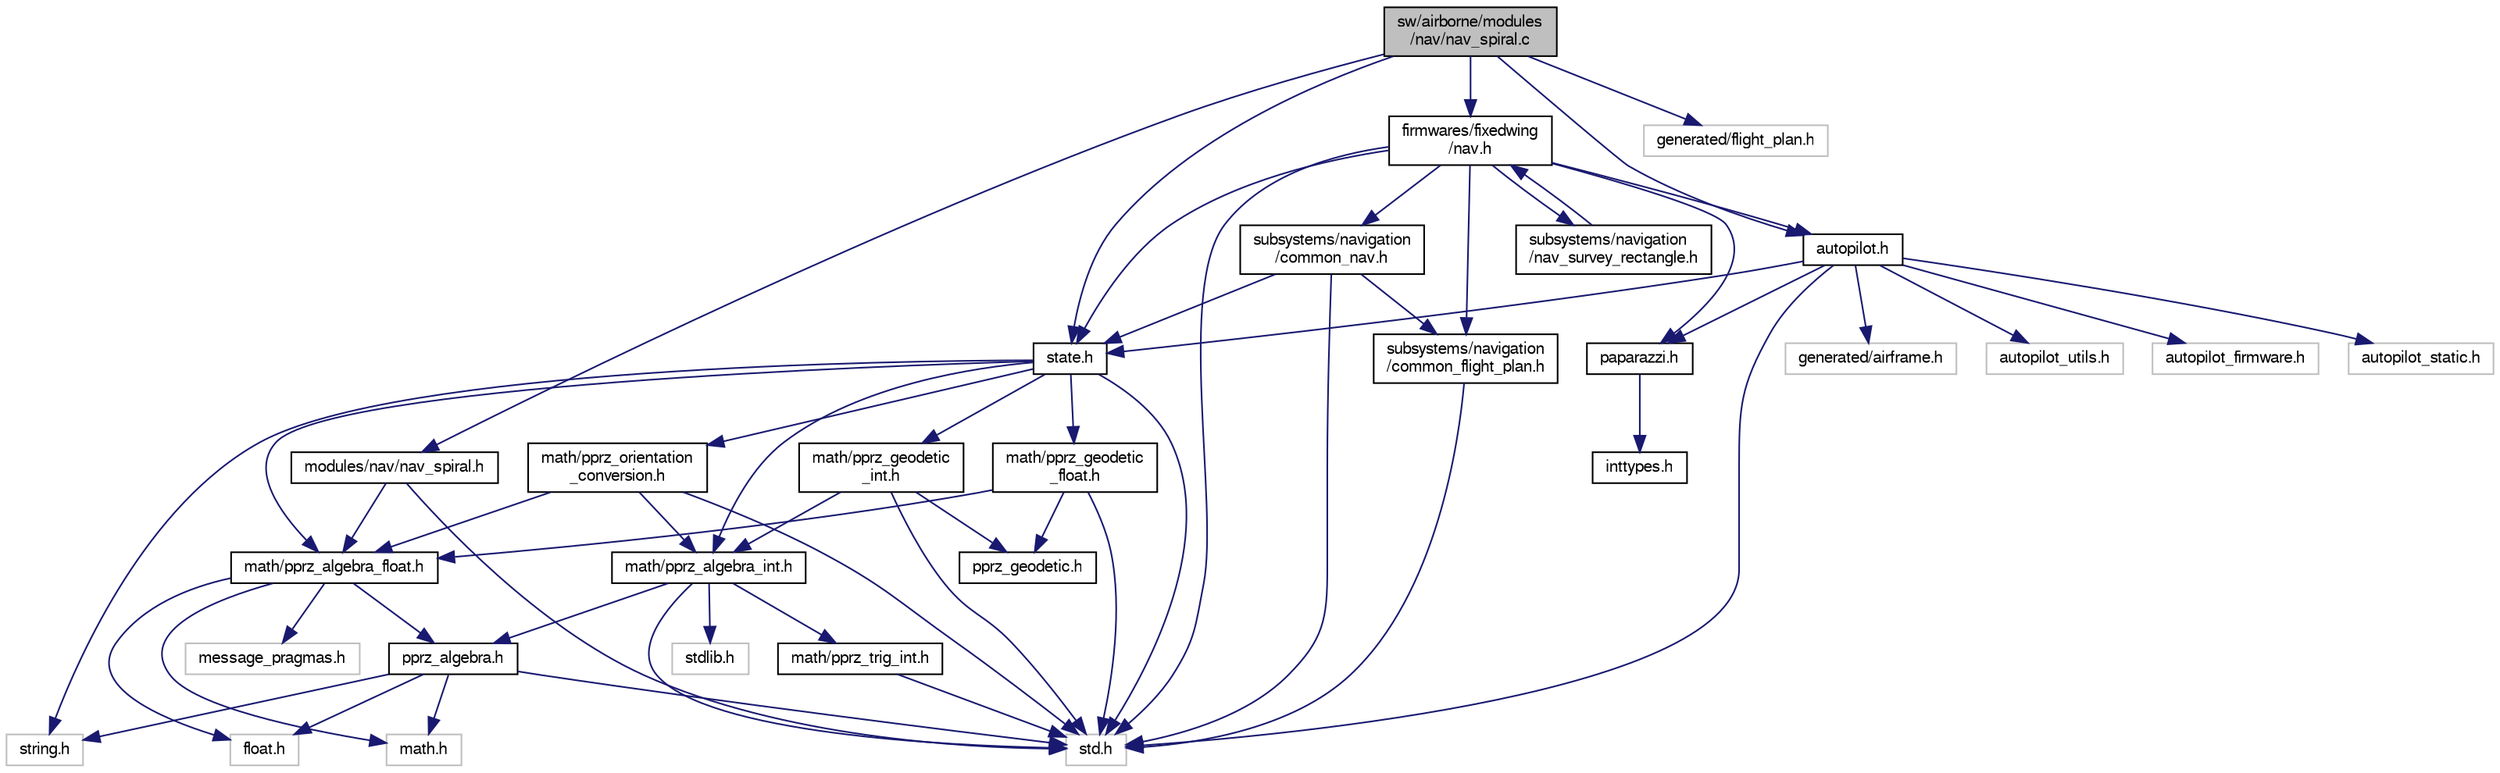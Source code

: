 digraph "sw/airborne/modules/nav/nav_spiral.c"
{
  edge [fontname="FreeSans",fontsize="10",labelfontname="FreeSans",labelfontsize="10"];
  node [fontname="FreeSans",fontsize="10",shape=record];
  Node1 [label="sw/airborne/modules\l/nav/nav_spiral.c",height=0.2,width=0.4,color="black", fillcolor="grey75", style="filled", fontcolor="black"];
  Node1 -> Node2 [color="midnightblue",fontsize="10",style="solid",fontname="FreeSans"];
  Node2 [label="modules/nav/nav_spiral.h",height=0.2,width=0.4,color="black", fillcolor="white", style="filled",URL="$nav__spiral_8h.html",tooltip="Fixedwing navigation in a spiral/helix. "];
  Node2 -> Node3 [color="midnightblue",fontsize="10",style="solid",fontname="FreeSans"];
  Node3 [label="std.h",height=0.2,width=0.4,color="grey75", fillcolor="white", style="filled"];
  Node2 -> Node4 [color="midnightblue",fontsize="10",style="solid",fontname="FreeSans"];
  Node4 [label="math/pprz_algebra_float.h",height=0.2,width=0.4,color="black", fillcolor="white", style="filled",URL="$pprz__algebra__float_8h.html",tooltip="Paparazzi floating point algebra. "];
  Node4 -> Node5 [color="midnightblue",fontsize="10",style="solid",fontname="FreeSans"];
  Node5 [label="pprz_algebra.h",height=0.2,width=0.4,color="black", fillcolor="white", style="filled",URL="$pprz__algebra_8h.html",tooltip="Paparazzi generic algebra macros. "];
  Node5 -> Node6 [color="midnightblue",fontsize="10",style="solid",fontname="FreeSans"];
  Node6 [label="float.h",height=0.2,width=0.4,color="grey75", fillcolor="white", style="filled"];
  Node5 -> Node7 [color="midnightblue",fontsize="10",style="solid",fontname="FreeSans"];
  Node7 [label="string.h",height=0.2,width=0.4,color="grey75", fillcolor="white", style="filled"];
  Node5 -> Node3 [color="midnightblue",fontsize="10",style="solid",fontname="FreeSans"];
  Node5 -> Node8 [color="midnightblue",fontsize="10",style="solid",fontname="FreeSans"];
  Node8 [label="math.h",height=0.2,width=0.4,color="grey75", fillcolor="white", style="filled"];
  Node4 -> Node9 [color="midnightblue",fontsize="10",style="solid",fontname="FreeSans"];
  Node9 [label="message_pragmas.h",height=0.2,width=0.4,color="grey75", fillcolor="white", style="filled"];
  Node4 -> Node8 [color="midnightblue",fontsize="10",style="solid",fontname="FreeSans"];
  Node4 -> Node6 [color="midnightblue",fontsize="10",style="solid",fontname="FreeSans"];
  Node1 -> Node10 [color="midnightblue",fontsize="10",style="solid",fontname="FreeSans"];
  Node10 [label="firmwares/fixedwing\l/nav.h",height=0.2,width=0.4,color="black", fillcolor="white", style="filled",URL="$nav_8h.html",tooltip="Fixedwing Navigation library. "];
  Node10 -> Node3 [color="midnightblue",fontsize="10",style="solid",fontname="FreeSans"];
  Node10 -> Node11 [color="midnightblue",fontsize="10",style="solid",fontname="FreeSans"];
  Node11 [label="paparazzi.h",height=0.2,width=0.4,color="black", fillcolor="white", style="filled",URL="$paparazzi_8h.html"];
  Node11 -> Node12 [color="midnightblue",fontsize="10",style="solid",fontname="FreeSans"];
  Node12 [label="inttypes.h",height=0.2,width=0.4,color="black", fillcolor="white", style="filled",URL="$inttypes_8h.html"];
  Node10 -> Node13 [color="midnightblue",fontsize="10",style="solid",fontname="FreeSans"];
  Node13 [label="state.h",height=0.2,width=0.4,color="black", fillcolor="white", style="filled",URL="$state_8h.html",tooltip="API to get/set the generic vehicle states. "];
  Node13 -> Node14 [color="midnightblue",fontsize="10",style="solid",fontname="FreeSans"];
  Node14 [label="math/pprz_algebra_int.h",height=0.2,width=0.4,color="black", fillcolor="white", style="filled",URL="$pprz__algebra__int_8h.html",tooltip="Paparazzi fixed point algebra. "];
  Node14 -> Node3 [color="midnightblue",fontsize="10",style="solid",fontname="FreeSans"];
  Node14 -> Node5 [color="midnightblue",fontsize="10",style="solid",fontname="FreeSans"];
  Node14 -> Node15 [color="midnightblue",fontsize="10",style="solid",fontname="FreeSans"];
  Node15 [label="math/pprz_trig_int.h",height=0.2,width=0.4,color="black", fillcolor="white", style="filled",URL="$pprz__trig__int_8h.html",tooltip="Paparazzi fixed point trig functions. "];
  Node15 -> Node3 [color="midnightblue",fontsize="10",style="solid",fontname="FreeSans"];
  Node14 -> Node16 [color="midnightblue",fontsize="10",style="solid",fontname="FreeSans"];
  Node16 [label="stdlib.h",height=0.2,width=0.4,color="grey75", fillcolor="white", style="filled"];
  Node13 -> Node4 [color="midnightblue",fontsize="10",style="solid",fontname="FreeSans"];
  Node13 -> Node17 [color="midnightblue",fontsize="10",style="solid",fontname="FreeSans"];
  Node17 [label="math/pprz_geodetic\l_int.h",height=0.2,width=0.4,color="black", fillcolor="white", style="filled",URL="$pprz__geodetic__int_8h.html",tooltip="Paparazzi fixed point math for geodetic calculations. "];
  Node17 -> Node18 [color="midnightblue",fontsize="10",style="solid",fontname="FreeSans"];
  Node18 [label="pprz_geodetic.h",height=0.2,width=0.4,color="black", fillcolor="white", style="filled",URL="$pprz__geodetic_8h.html",tooltip="Paparazzi generic macros for geodetic calculations. "];
  Node17 -> Node3 [color="midnightblue",fontsize="10",style="solid",fontname="FreeSans"];
  Node17 -> Node14 [color="midnightblue",fontsize="10",style="solid",fontname="FreeSans"];
  Node13 -> Node19 [color="midnightblue",fontsize="10",style="solid",fontname="FreeSans"];
  Node19 [label="math/pprz_geodetic\l_float.h",height=0.2,width=0.4,color="black", fillcolor="white", style="filled",URL="$pprz__geodetic__float_8h.html",tooltip="Paparazzi floating point math for geodetic calculations. "];
  Node19 -> Node18 [color="midnightblue",fontsize="10",style="solid",fontname="FreeSans"];
  Node19 -> Node4 [color="midnightblue",fontsize="10",style="solid",fontname="FreeSans"];
  Node19 -> Node3 [color="midnightblue",fontsize="10",style="solid",fontname="FreeSans"];
  Node13 -> Node20 [color="midnightblue",fontsize="10",style="solid",fontname="FreeSans"];
  Node20 [label="math/pprz_orientation\l_conversion.h",height=0.2,width=0.4,color="black", fillcolor="white", style="filled",URL="$pprz__orientation__conversion_8h.html",tooltip="Generic orientation representation and conversions. "];
  Node20 -> Node14 [color="midnightblue",fontsize="10",style="solid",fontname="FreeSans"];
  Node20 -> Node4 [color="midnightblue",fontsize="10",style="solid",fontname="FreeSans"];
  Node20 -> Node3 [color="midnightblue",fontsize="10",style="solid",fontname="FreeSans"];
  Node13 -> Node3 [color="midnightblue",fontsize="10",style="solid",fontname="FreeSans"];
  Node13 -> Node7 [color="midnightblue",fontsize="10",style="solid",fontname="FreeSans"];
  Node10 -> Node21 [color="midnightblue",fontsize="10",style="solid",fontname="FreeSans"];
  Node21 [label="subsystems/navigation\l/nav_survey_rectangle.h",height=0.2,width=0.4,color="black", fillcolor="white", style="filled",URL="$nav__survey__rectangle_8h.html"];
  Node21 -> Node10 [color="midnightblue",fontsize="10",style="solid",fontname="FreeSans"];
  Node10 -> Node22 [color="midnightblue",fontsize="10",style="solid",fontname="FreeSans"];
  Node22 [label="subsystems/navigation\l/common_flight_plan.h",height=0.2,width=0.4,color="black", fillcolor="white", style="filled",URL="$common__flight__plan_8h.html",tooltip="Common flight_plan functions shared between fixedwing and rotorcraft. "];
  Node22 -> Node3 [color="midnightblue",fontsize="10",style="solid",fontname="FreeSans"];
  Node10 -> Node23 [color="midnightblue",fontsize="10",style="solid",fontname="FreeSans"];
  Node23 [label="subsystems/navigation\l/common_nav.h",height=0.2,width=0.4,color="black", fillcolor="white", style="filled",URL="$common__nav_8h.html"];
  Node23 -> Node3 [color="midnightblue",fontsize="10",style="solid",fontname="FreeSans"];
  Node23 -> Node13 [color="midnightblue",fontsize="10",style="solid",fontname="FreeSans"];
  Node23 -> Node22 [color="midnightblue",fontsize="10",style="solid",fontname="FreeSans"];
  Node10 -> Node24 [color="midnightblue",fontsize="10",style="solid",fontname="FreeSans"];
  Node24 [label="autopilot.h",height=0.2,width=0.4,color="black", fillcolor="white", style="filled",URL="$autopilot_8h.html",tooltip="Core autopilot interface common to all firmwares. "];
  Node24 -> Node3 [color="midnightblue",fontsize="10",style="solid",fontname="FreeSans"];
  Node24 -> Node11 [color="midnightblue",fontsize="10",style="solid",fontname="FreeSans"];
  Node24 -> Node25 [color="midnightblue",fontsize="10",style="solid",fontname="FreeSans"];
  Node25 [label="generated/airframe.h",height=0.2,width=0.4,color="grey75", fillcolor="white", style="filled"];
  Node24 -> Node13 [color="midnightblue",fontsize="10",style="solid",fontname="FreeSans"];
  Node24 -> Node26 [color="midnightblue",fontsize="10",style="solid",fontname="FreeSans"];
  Node26 [label="autopilot_utils.h",height=0.2,width=0.4,color="grey75", fillcolor="white", style="filled"];
  Node24 -> Node27 [color="midnightblue",fontsize="10",style="solid",fontname="FreeSans"];
  Node27 [label="autopilot_firmware.h",height=0.2,width=0.4,color="grey75", fillcolor="white", style="filled"];
  Node24 -> Node28 [color="midnightblue",fontsize="10",style="solid",fontname="FreeSans"];
  Node28 [label="autopilot_static.h",height=0.2,width=0.4,color="grey75", fillcolor="white", style="filled"];
  Node1 -> Node13 [color="midnightblue",fontsize="10",style="solid",fontname="FreeSans"];
  Node1 -> Node24 [color="midnightblue",fontsize="10",style="solid",fontname="FreeSans"];
  Node1 -> Node29 [color="midnightblue",fontsize="10",style="solid",fontname="FreeSans"];
  Node29 [label="generated/flight_plan.h",height=0.2,width=0.4,color="grey75", fillcolor="white", style="filled"];
}

